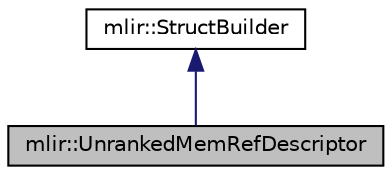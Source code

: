 digraph "mlir::UnrankedMemRefDescriptor"
{
  bgcolor="transparent";
  edge [fontname="Helvetica",fontsize="10",labelfontname="Helvetica",labelfontsize="10"];
  node [fontname="Helvetica",fontsize="10",shape=record];
  Node0 [label="mlir::UnrankedMemRefDescriptor",height=0.2,width=0.4,color="black", fillcolor="grey75", style="filled", fontcolor="black"];
  Node1 -> Node0 [dir="back",color="midnightblue",fontsize="10",style="solid",fontname="Helvetica"];
  Node1 [label="mlir::StructBuilder",height=0.2,width=0.4,color="black",URL="$classmlir_1_1StructBuilder.html",tooltip="Helper class to produce LLVM dialect operations extracting or inserting values to a struct..."];
}
